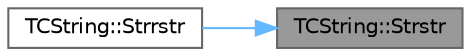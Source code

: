 digraph "TCString::Strstr"
{
 // INTERACTIVE_SVG=YES
 // LATEX_PDF_SIZE
  bgcolor="transparent";
  edge [fontname=Helvetica,fontsize=10,labelfontname=Helvetica,labelfontsize=10];
  node [fontname=Helvetica,fontsize=10,shape=box,height=0.2,width=0.4];
  rankdir="RL";
  Node1 [id="Node000001",label="TCString::Strstr",height=0.2,width=0.4,color="gray40", fillcolor="grey60", style="filled", fontcolor="black",tooltip="strstr wrapper"];
  Node1 -> Node2 [id="edge1_Node000001_Node000002",dir="back",color="steelblue1",style="solid",tooltip=" "];
  Node2 [id="Node000002",label="TCString::Strrstr",height=0.2,width=0.4,color="grey40", fillcolor="white", style="filled",URL="$df/d74/structTCString.html#ab9fa823084f16f1e09d594330c12f8f0",tooltip=" "];
}
